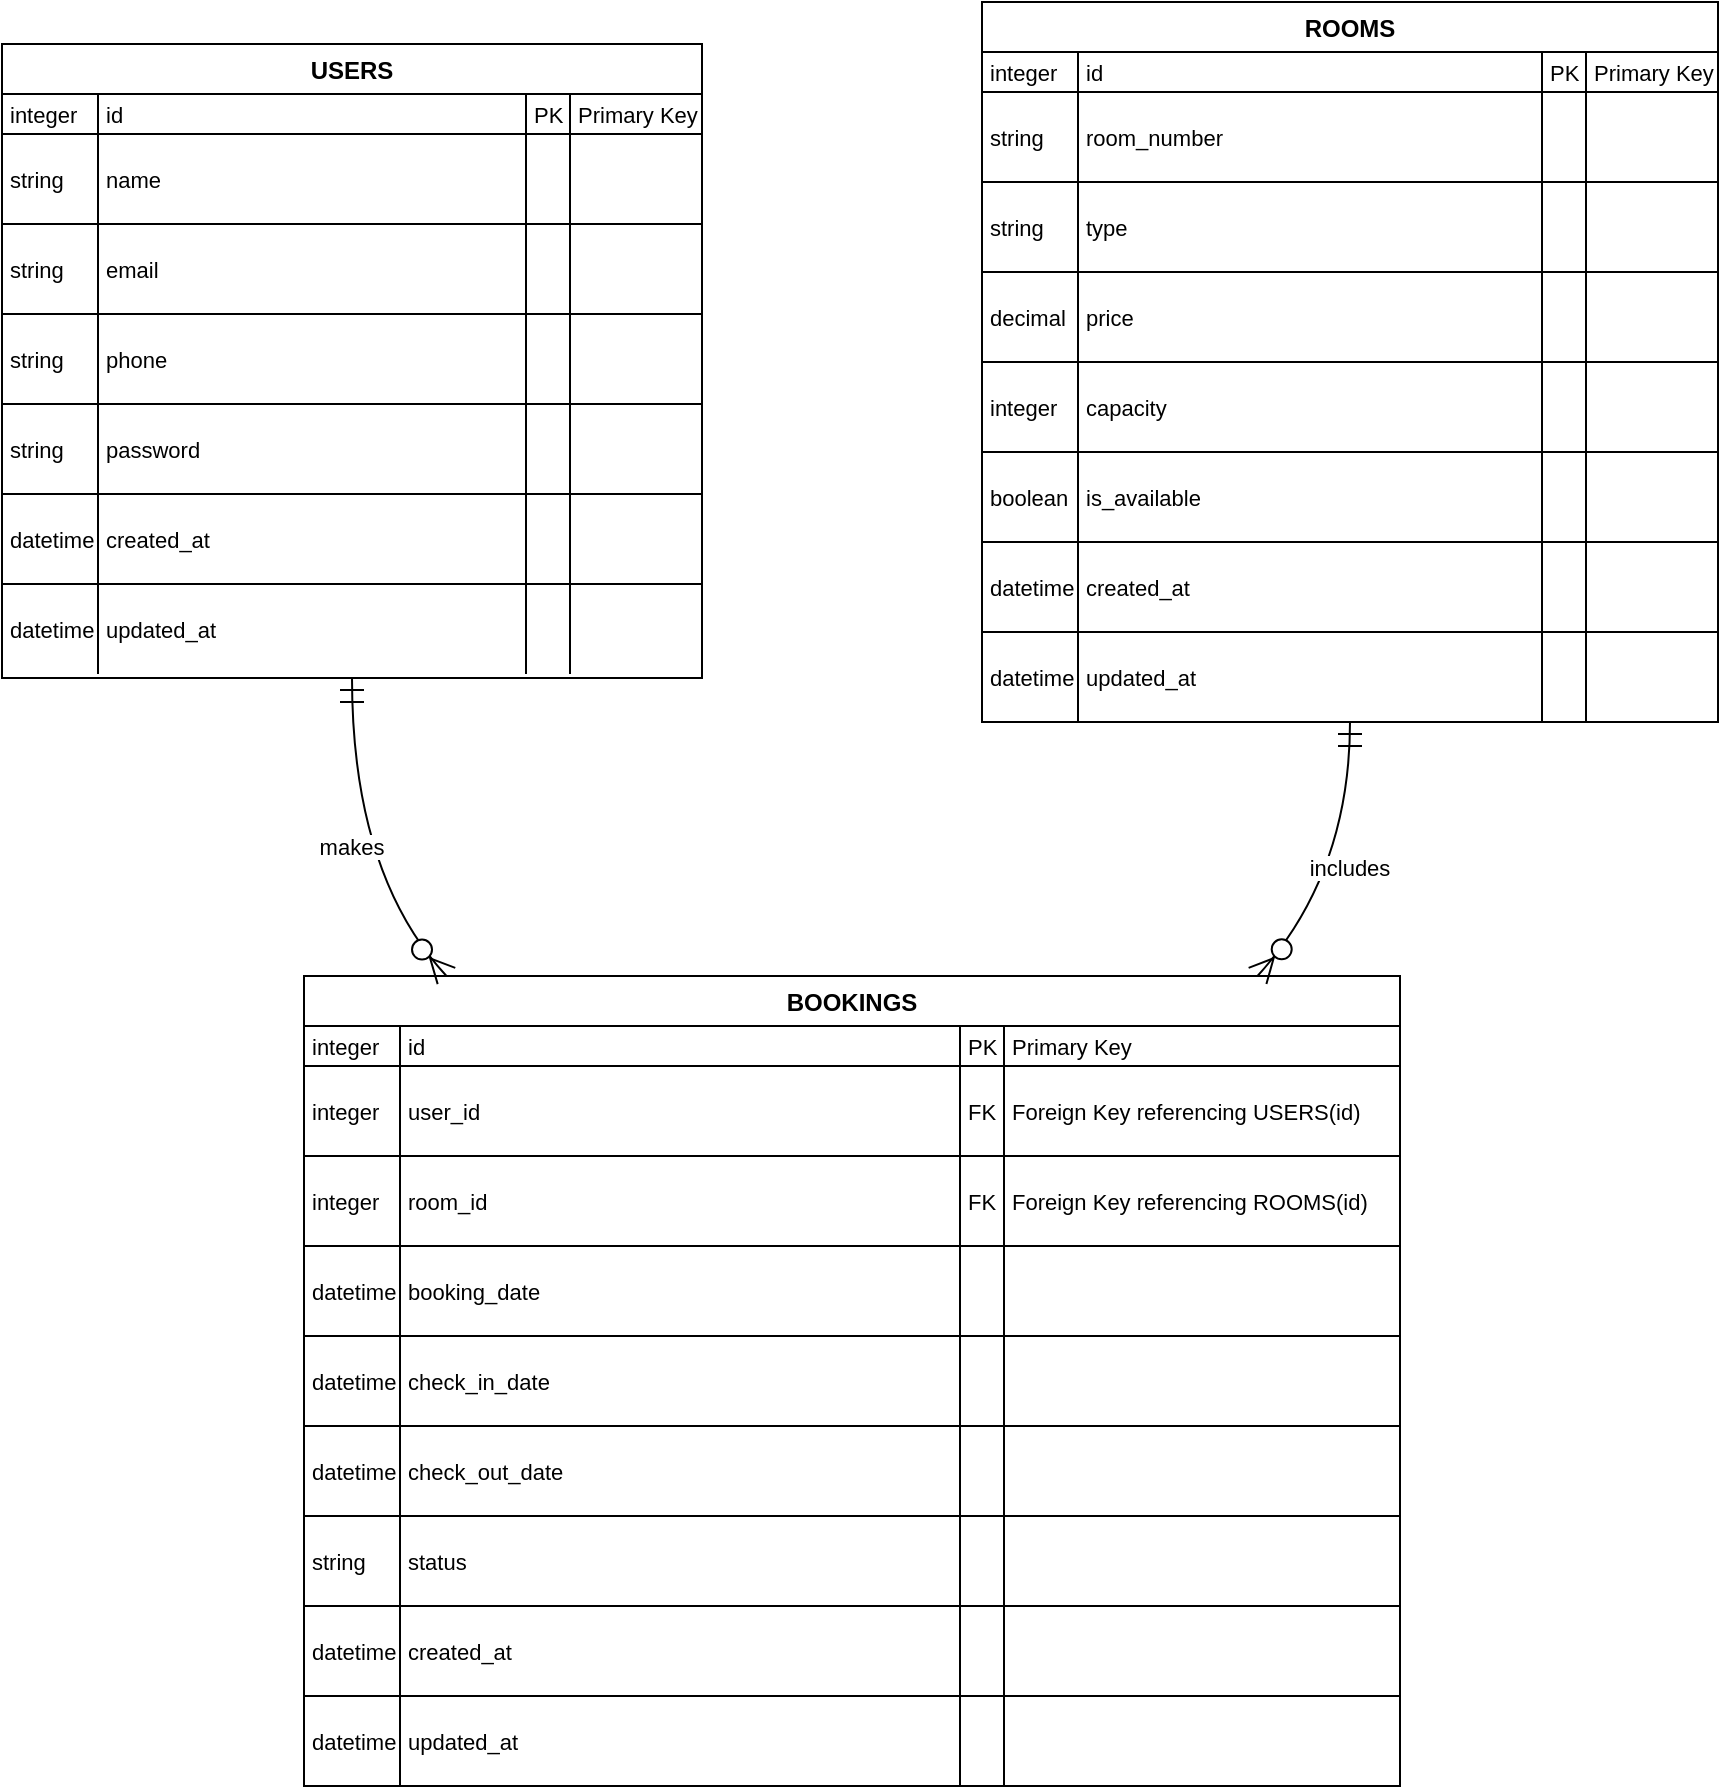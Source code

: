 <mxfile version="28.1.2">
  <diagram name="Halaman-1" id="dI81sPS_uqOxOyNuYDgH">
    <mxGraphModel dx="1042" dy="527" grid="1" gridSize="10" guides="1" tooltips="1" connect="1" arrows="1" fold="1" page="1" pageScale="1" pageWidth="827" pageHeight="1169" math="0" shadow="0">
      <root>
        <mxCell id="0" />
        <mxCell id="1" parent="0" />
        <mxCell id="2" value="USERS" style="shape=table;startSize=25;container=1;collapsible=0;childLayout=tableLayout;fixedRows=1;rowLines=1;fontStyle=1;align=center;resizeLast=1;" parent="1" vertex="1">
          <mxGeometry x="8" y="29" width="350" height="317" as="geometry" />
        </mxCell>
        <mxCell id="3" style="shape=tableRow;horizontal=0;startSize=0;swimlaneHead=0;swimlaneBody=0;fillColor=none;collapsible=0;dropTarget=0;points=[[0,0.5],[1,0.5]];portConstraint=eastwest;top=0;left=0;right=0;bottom=0;" parent="2" vertex="1">
          <mxGeometry y="25" width="350" height="20" as="geometry" />
        </mxCell>
        <mxCell id="4" value="integer" style="shape=partialRectangle;connectable=0;fillColor=none;top=0;left=0;bottom=0;right=0;align=left;spacingLeft=2;overflow=hidden;fontSize=11;" parent="3" vertex="1">
          <mxGeometry width="48" height="20" as="geometry">
            <mxRectangle width="48" height="20" as="alternateBounds" />
          </mxGeometry>
        </mxCell>
        <mxCell id="5" value="id" style="shape=partialRectangle;connectable=0;fillColor=none;top=0;left=0;bottom=0;right=0;align=left;spacingLeft=2;overflow=hidden;fontSize=11;" parent="3" vertex="1">
          <mxGeometry x="48" width="214" height="20" as="geometry">
            <mxRectangle width="214" height="20" as="alternateBounds" />
          </mxGeometry>
        </mxCell>
        <mxCell id="6" value="PK" style="shape=partialRectangle;connectable=0;fillColor=none;top=0;left=0;bottom=0;right=0;align=left;spacingLeft=2;overflow=hidden;fontSize=11;" parent="3" vertex="1">
          <mxGeometry x="262" width="22" height="20" as="geometry">
            <mxRectangle width="22" height="20" as="alternateBounds" />
          </mxGeometry>
        </mxCell>
        <mxCell id="7" value="Primary Key" style="shape=partialRectangle;connectable=0;fillColor=none;top=0;left=0;bottom=0;right=0;align=left;spacingLeft=2;overflow=hidden;fontSize=11;" parent="3" vertex="1">
          <mxGeometry x="284" width="66" height="20" as="geometry">
            <mxRectangle width="66" height="20" as="alternateBounds" />
          </mxGeometry>
        </mxCell>
        <mxCell id="8" style="shape=tableRow;horizontal=0;startSize=0;swimlaneHead=0;swimlaneBody=0;fillColor=none;collapsible=0;dropTarget=0;points=[[0,0.5],[1,0.5]];portConstraint=eastwest;top=0;left=0;right=0;bottom=0;" parent="2" vertex="1">
          <mxGeometry y="45" width="350" height="45" as="geometry" />
        </mxCell>
        <mxCell id="9" value="string" style="shape=partialRectangle;connectable=0;fillColor=none;top=0;left=0;bottom=0;right=0;align=left;spacingLeft=2;overflow=hidden;fontSize=11;" parent="8" vertex="1">
          <mxGeometry width="48" height="45" as="geometry">
            <mxRectangle width="48" height="45" as="alternateBounds" />
          </mxGeometry>
        </mxCell>
        <mxCell id="10" value="name" style="shape=partialRectangle;connectable=0;fillColor=none;top=0;left=0;bottom=0;right=0;align=left;spacingLeft=2;overflow=hidden;fontSize=11;" parent="8" vertex="1">
          <mxGeometry x="48" width="214" height="45" as="geometry">
            <mxRectangle width="214" height="45" as="alternateBounds" />
          </mxGeometry>
        </mxCell>
        <mxCell id="11" value="" style="shape=partialRectangle;connectable=0;fillColor=none;top=0;left=0;bottom=0;right=0;align=left;spacingLeft=2;overflow=hidden;fontSize=11;" parent="8" vertex="1">
          <mxGeometry x="262" width="22" height="45" as="geometry">
            <mxRectangle width="22" height="45" as="alternateBounds" />
          </mxGeometry>
        </mxCell>
        <mxCell id="12" value="" style="shape=partialRectangle;connectable=0;fillColor=none;top=0;left=0;bottom=0;right=0;align=left;spacingLeft=2;overflow=hidden;fontSize=11;" parent="8" vertex="1">
          <mxGeometry x="284" width="66" height="45" as="geometry">
            <mxRectangle width="66" height="45" as="alternateBounds" />
          </mxGeometry>
        </mxCell>
        <mxCell id="13" style="shape=tableRow;horizontal=0;startSize=0;swimlaneHead=0;swimlaneBody=0;fillColor=none;collapsible=0;dropTarget=0;points=[[0,0.5],[1,0.5]];portConstraint=eastwest;top=0;left=0;right=0;bottom=0;" parent="2" vertex="1">
          <mxGeometry y="90" width="350" height="45" as="geometry" />
        </mxCell>
        <mxCell id="14" value="string" style="shape=partialRectangle;connectable=0;fillColor=none;top=0;left=0;bottom=0;right=0;align=left;spacingLeft=2;overflow=hidden;fontSize=11;" parent="13" vertex="1">
          <mxGeometry width="48" height="45" as="geometry">
            <mxRectangle width="48" height="45" as="alternateBounds" />
          </mxGeometry>
        </mxCell>
        <mxCell id="15" value="email" style="shape=partialRectangle;connectable=0;fillColor=none;top=0;left=0;bottom=0;right=0;align=left;spacingLeft=2;overflow=hidden;fontSize=11;" parent="13" vertex="1">
          <mxGeometry x="48" width="214" height="45" as="geometry">
            <mxRectangle width="214" height="45" as="alternateBounds" />
          </mxGeometry>
        </mxCell>
        <mxCell id="16" value="" style="shape=partialRectangle;connectable=0;fillColor=none;top=0;left=0;bottom=0;right=0;align=left;spacingLeft=2;overflow=hidden;fontSize=11;" parent="13" vertex="1">
          <mxGeometry x="262" width="22" height="45" as="geometry">
            <mxRectangle width="22" height="45" as="alternateBounds" />
          </mxGeometry>
        </mxCell>
        <mxCell id="17" value="" style="shape=partialRectangle;connectable=0;fillColor=none;top=0;left=0;bottom=0;right=0;align=left;spacingLeft=2;overflow=hidden;fontSize=11;" parent="13" vertex="1">
          <mxGeometry x="284" width="66" height="45" as="geometry">
            <mxRectangle width="66" height="45" as="alternateBounds" />
          </mxGeometry>
        </mxCell>
        <mxCell id="18" style="shape=tableRow;horizontal=0;startSize=0;swimlaneHead=0;swimlaneBody=0;fillColor=none;collapsible=0;dropTarget=0;points=[[0,0.5],[1,0.5]];portConstraint=eastwest;top=0;left=0;right=0;bottom=0;" parent="2" vertex="1">
          <mxGeometry y="135" width="350" height="45" as="geometry" />
        </mxCell>
        <mxCell id="19" value="string" style="shape=partialRectangle;connectable=0;fillColor=none;top=0;left=0;bottom=0;right=0;align=left;spacingLeft=2;overflow=hidden;fontSize=11;" parent="18" vertex="1">
          <mxGeometry width="48" height="45" as="geometry">
            <mxRectangle width="48" height="45" as="alternateBounds" />
          </mxGeometry>
        </mxCell>
        <mxCell id="20" value="phone" style="shape=partialRectangle;connectable=0;fillColor=none;top=0;left=0;bottom=0;right=0;align=left;spacingLeft=2;overflow=hidden;fontSize=11;" parent="18" vertex="1">
          <mxGeometry x="48" width="214" height="45" as="geometry">
            <mxRectangle width="214" height="45" as="alternateBounds" />
          </mxGeometry>
        </mxCell>
        <mxCell id="21" value="" style="shape=partialRectangle;connectable=0;fillColor=none;top=0;left=0;bottom=0;right=0;align=left;spacingLeft=2;overflow=hidden;fontSize=11;" parent="18" vertex="1">
          <mxGeometry x="262" width="22" height="45" as="geometry">
            <mxRectangle width="22" height="45" as="alternateBounds" />
          </mxGeometry>
        </mxCell>
        <mxCell id="22" value="" style="shape=partialRectangle;connectable=0;fillColor=none;top=0;left=0;bottom=0;right=0;align=left;spacingLeft=2;overflow=hidden;fontSize=11;" parent="18" vertex="1">
          <mxGeometry x="284" width="66" height="45" as="geometry">
            <mxRectangle width="66" height="45" as="alternateBounds" />
          </mxGeometry>
        </mxCell>
        <mxCell id="23" style="shape=tableRow;horizontal=0;startSize=0;swimlaneHead=0;swimlaneBody=0;fillColor=none;collapsible=0;dropTarget=0;points=[[0,0.5],[1,0.5]];portConstraint=eastwest;top=0;left=0;right=0;bottom=0;" parent="2" vertex="1">
          <mxGeometry y="180" width="350" height="45" as="geometry" />
        </mxCell>
        <mxCell id="24" value="string" style="shape=partialRectangle;connectable=0;fillColor=none;top=0;left=0;bottom=0;right=0;align=left;spacingLeft=2;overflow=hidden;fontSize=11;" parent="23" vertex="1">
          <mxGeometry width="48" height="45" as="geometry">
            <mxRectangle width="48" height="45" as="alternateBounds" />
          </mxGeometry>
        </mxCell>
        <mxCell id="25" value="password" style="shape=partialRectangle;connectable=0;fillColor=none;top=0;left=0;bottom=0;right=0;align=left;spacingLeft=2;overflow=hidden;fontSize=11;" parent="23" vertex="1">
          <mxGeometry x="48" width="214" height="45" as="geometry">
            <mxRectangle width="214" height="45" as="alternateBounds" />
          </mxGeometry>
        </mxCell>
        <mxCell id="26" value="" style="shape=partialRectangle;connectable=0;fillColor=none;top=0;left=0;bottom=0;right=0;align=left;spacingLeft=2;overflow=hidden;fontSize=11;" parent="23" vertex="1">
          <mxGeometry x="262" width="22" height="45" as="geometry">
            <mxRectangle width="22" height="45" as="alternateBounds" />
          </mxGeometry>
        </mxCell>
        <mxCell id="27" value="" style="shape=partialRectangle;connectable=0;fillColor=none;top=0;left=0;bottom=0;right=0;align=left;spacingLeft=2;overflow=hidden;fontSize=11;" parent="23" vertex="1">
          <mxGeometry x="284" width="66" height="45" as="geometry">
            <mxRectangle width="66" height="45" as="alternateBounds" />
          </mxGeometry>
        </mxCell>
        <mxCell id="28" style="shape=tableRow;horizontal=0;startSize=0;swimlaneHead=0;swimlaneBody=0;fillColor=none;collapsible=0;dropTarget=0;points=[[0,0.5],[1,0.5]];portConstraint=eastwest;top=0;left=0;right=0;bottom=0;" parent="2" vertex="1">
          <mxGeometry y="225" width="350" height="45" as="geometry" />
        </mxCell>
        <mxCell id="29" value="datetime" style="shape=partialRectangle;connectable=0;fillColor=none;top=0;left=0;bottom=0;right=0;align=left;spacingLeft=2;overflow=hidden;fontSize=11;" parent="28" vertex="1">
          <mxGeometry width="48" height="45" as="geometry">
            <mxRectangle width="48" height="45" as="alternateBounds" />
          </mxGeometry>
        </mxCell>
        <mxCell id="30" value="created_at" style="shape=partialRectangle;connectable=0;fillColor=none;top=0;left=0;bottom=0;right=0;align=left;spacingLeft=2;overflow=hidden;fontSize=11;" parent="28" vertex="1">
          <mxGeometry x="48" width="214" height="45" as="geometry">
            <mxRectangle width="214" height="45" as="alternateBounds" />
          </mxGeometry>
        </mxCell>
        <mxCell id="31" value="" style="shape=partialRectangle;connectable=0;fillColor=none;top=0;left=0;bottom=0;right=0;align=left;spacingLeft=2;overflow=hidden;fontSize=11;" parent="28" vertex="1">
          <mxGeometry x="262" width="22" height="45" as="geometry">
            <mxRectangle width="22" height="45" as="alternateBounds" />
          </mxGeometry>
        </mxCell>
        <mxCell id="32" value="" style="shape=partialRectangle;connectable=0;fillColor=none;top=0;left=0;bottom=0;right=0;align=left;spacingLeft=2;overflow=hidden;fontSize=11;" parent="28" vertex="1">
          <mxGeometry x="284" width="66" height="45" as="geometry">
            <mxRectangle width="66" height="45" as="alternateBounds" />
          </mxGeometry>
        </mxCell>
        <mxCell id="33" style="shape=tableRow;horizontal=0;startSize=0;swimlaneHead=0;swimlaneBody=0;fillColor=none;collapsible=0;dropTarget=0;points=[[0,0.5],[1,0.5]];portConstraint=eastwest;top=0;left=0;right=0;bottom=0;" parent="2" vertex="1">
          <mxGeometry y="270" width="350" height="45" as="geometry" />
        </mxCell>
        <mxCell id="34" value="datetime" style="shape=partialRectangle;connectable=0;fillColor=none;top=0;left=0;bottom=0;right=0;align=left;spacingLeft=2;overflow=hidden;fontSize=11;" parent="33" vertex="1">
          <mxGeometry width="48" height="45" as="geometry">
            <mxRectangle width="48" height="45" as="alternateBounds" />
          </mxGeometry>
        </mxCell>
        <mxCell id="35" value="updated_at" style="shape=partialRectangle;connectable=0;fillColor=none;top=0;left=0;bottom=0;right=0;align=left;spacingLeft=2;overflow=hidden;fontSize=11;" parent="33" vertex="1">
          <mxGeometry x="48" width="214" height="45" as="geometry">
            <mxRectangle width="214" height="45" as="alternateBounds" />
          </mxGeometry>
        </mxCell>
        <mxCell id="36" value="" style="shape=partialRectangle;connectable=0;fillColor=none;top=0;left=0;bottom=0;right=0;align=left;spacingLeft=2;overflow=hidden;fontSize=11;" parent="33" vertex="1">
          <mxGeometry x="262" width="22" height="45" as="geometry">
            <mxRectangle width="22" height="45" as="alternateBounds" />
          </mxGeometry>
        </mxCell>
        <mxCell id="37" value="" style="shape=partialRectangle;connectable=0;fillColor=none;top=0;left=0;bottom=0;right=0;align=left;spacingLeft=2;overflow=hidden;fontSize=11;" parent="33" vertex="1">
          <mxGeometry x="284" width="66" height="45" as="geometry">
            <mxRectangle width="66" height="45" as="alternateBounds" />
          </mxGeometry>
        </mxCell>
        <mxCell id="38" value="ROOMS" style="shape=table;startSize=25;container=1;collapsible=0;childLayout=tableLayout;fixedRows=1;rowLines=1;fontStyle=1;align=center;resizeLast=1;" parent="1" vertex="1">
          <mxGeometry x="498" y="8" width="368" height="360" as="geometry" />
        </mxCell>
        <mxCell id="39" style="shape=tableRow;horizontal=0;startSize=0;swimlaneHead=0;swimlaneBody=0;fillColor=none;collapsible=0;dropTarget=0;points=[[0,0.5],[1,0.5]];portConstraint=eastwest;top=0;left=0;right=0;bottom=0;" parent="38" vertex="1">
          <mxGeometry y="25" width="368" height="20" as="geometry" />
        </mxCell>
        <mxCell id="40" value="integer" style="shape=partialRectangle;connectable=0;fillColor=none;top=0;left=0;bottom=0;right=0;align=left;spacingLeft=2;overflow=hidden;fontSize=11;" parent="39" vertex="1">
          <mxGeometry width="48" height="20" as="geometry">
            <mxRectangle width="48" height="20" as="alternateBounds" />
          </mxGeometry>
        </mxCell>
        <mxCell id="41" value="id" style="shape=partialRectangle;connectable=0;fillColor=none;top=0;left=0;bottom=0;right=0;align=left;spacingLeft=2;overflow=hidden;fontSize=11;" parent="39" vertex="1">
          <mxGeometry x="48" width="232" height="20" as="geometry">
            <mxRectangle width="232" height="20" as="alternateBounds" />
          </mxGeometry>
        </mxCell>
        <mxCell id="42" value="PK" style="shape=partialRectangle;connectable=0;fillColor=none;top=0;left=0;bottom=0;right=0;align=left;spacingLeft=2;overflow=hidden;fontSize=11;" parent="39" vertex="1">
          <mxGeometry x="280" width="22" height="20" as="geometry">
            <mxRectangle width="22" height="20" as="alternateBounds" />
          </mxGeometry>
        </mxCell>
        <mxCell id="43" value="Primary Key" style="shape=partialRectangle;connectable=0;fillColor=none;top=0;left=0;bottom=0;right=0;align=left;spacingLeft=2;overflow=hidden;fontSize=11;" parent="39" vertex="1">
          <mxGeometry x="302" width="66" height="20" as="geometry">
            <mxRectangle width="66" height="20" as="alternateBounds" />
          </mxGeometry>
        </mxCell>
        <mxCell id="44" style="shape=tableRow;horizontal=0;startSize=0;swimlaneHead=0;swimlaneBody=0;fillColor=none;collapsible=0;dropTarget=0;points=[[0,0.5],[1,0.5]];portConstraint=eastwest;top=0;left=0;right=0;bottom=0;" parent="38" vertex="1">
          <mxGeometry y="45" width="368" height="45" as="geometry" />
        </mxCell>
        <mxCell id="45" value="string" style="shape=partialRectangle;connectable=0;fillColor=none;top=0;left=0;bottom=0;right=0;align=left;spacingLeft=2;overflow=hidden;fontSize=11;" parent="44" vertex="1">
          <mxGeometry width="48" height="45" as="geometry">
            <mxRectangle width="48" height="45" as="alternateBounds" />
          </mxGeometry>
        </mxCell>
        <mxCell id="46" value="room_number" style="shape=partialRectangle;connectable=0;fillColor=none;top=0;left=0;bottom=0;right=0;align=left;spacingLeft=2;overflow=hidden;fontSize=11;" parent="44" vertex="1">
          <mxGeometry x="48" width="232" height="45" as="geometry">
            <mxRectangle width="232" height="45" as="alternateBounds" />
          </mxGeometry>
        </mxCell>
        <mxCell id="47" value="" style="shape=partialRectangle;connectable=0;fillColor=none;top=0;left=0;bottom=0;right=0;align=left;spacingLeft=2;overflow=hidden;fontSize=11;" parent="44" vertex="1">
          <mxGeometry x="280" width="22" height="45" as="geometry">
            <mxRectangle width="22" height="45" as="alternateBounds" />
          </mxGeometry>
        </mxCell>
        <mxCell id="48" value="" style="shape=partialRectangle;connectable=0;fillColor=none;top=0;left=0;bottom=0;right=0;align=left;spacingLeft=2;overflow=hidden;fontSize=11;" parent="44" vertex="1">
          <mxGeometry x="302" width="66" height="45" as="geometry">
            <mxRectangle width="66" height="45" as="alternateBounds" />
          </mxGeometry>
        </mxCell>
        <mxCell id="49" style="shape=tableRow;horizontal=0;startSize=0;swimlaneHead=0;swimlaneBody=0;fillColor=none;collapsible=0;dropTarget=0;points=[[0,0.5],[1,0.5]];portConstraint=eastwest;top=0;left=0;right=0;bottom=0;" parent="38" vertex="1">
          <mxGeometry y="90" width="368" height="45" as="geometry" />
        </mxCell>
        <mxCell id="50" value="string" style="shape=partialRectangle;connectable=0;fillColor=none;top=0;left=0;bottom=0;right=0;align=left;spacingLeft=2;overflow=hidden;fontSize=11;" parent="49" vertex="1">
          <mxGeometry width="48" height="45" as="geometry">
            <mxRectangle width="48" height="45" as="alternateBounds" />
          </mxGeometry>
        </mxCell>
        <mxCell id="51" value="type" style="shape=partialRectangle;connectable=0;fillColor=none;top=0;left=0;bottom=0;right=0;align=left;spacingLeft=2;overflow=hidden;fontSize=11;" parent="49" vertex="1">
          <mxGeometry x="48" width="232" height="45" as="geometry">
            <mxRectangle width="232" height="45" as="alternateBounds" />
          </mxGeometry>
        </mxCell>
        <mxCell id="52" value="" style="shape=partialRectangle;connectable=0;fillColor=none;top=0;left=0;bottom=0;right=0;align=left;spacingLeft=2;overflow=hidden;fontSize=11;" parent="49" vertex="1">
          <mxGeometry x="280" width="22" height="45" as="geometry">
            <mxRectangle width="22" height="45" as="alternateBounds" />
          </mxGeometry>
        </mxCell>
        <mxCell id="53" value="" style="shape=partialRectangle;connectable=0;fillColor=none;top=0;left=0;bottom=0;right=0;align=left;spacingLeft=2;overflow=hidden;fontSize=11;" parent="49" vertex="1">
          <mxGeometry x="302" width="66" height="45" as="geometry">
            <mxRectangle width="66" height="45" as="alternateBounds" />
          </mxGeometry>
        </mxCell>
        <mxCell id="54" style="shape=tableRow;horizontal=0;startSize=0;swimlaneHead=0;swimlaneBody=0;fillColor=none;collapsible=0;dropTarget=0;points=[[0,0.5],[1,0.5]];portConstraint=eastwest;top=0;left=0;right=0;bottom=0;" parent="38" vertex="1">
          <mxGeometry y="135" width="368" height="45" as="geometry" />
        </mxCell>
        <mxCell id="55" value="decimal" style="shape=partialRectangle;connectable=0;fillColor=none;top=0;left=0;bottom=0;right=0;align=left;spacingLeft=2;overflow=hidden;fontSize=11;" parent="54" vertex="1">
          <mxGeometry width="48" height="45" as="geometry">
            <mxRectangle width="48" height="45" as="alternateBounds" />
          </mxGeometry>
        </mxCell>
        <mxCell id="56" value="price" style="shape=partialRectangle;connectable=0;fillColor=none;top=0;left=0;bottom=0;right=0;align=left;spacingLeft=2;overflow=hidden;fontSize=11;" parent="54" vertex="1">
          <mxGeometry x="48" width="232" height="45" as="geometry">
            <mxRectangle width="232" height="45" as="alternateBounds" />
          </mxGeometry>
        </mxCell>
        <mxCell id="57" value="" style="shape=partialRectangle;connectable=0;fillColor=none;top=0;left=0;bottom=0;right=0;align=left;spacingLeft=2;overflow=hidden;fontSize=11;" parent="54" vertex="1">
          <mxGeometry x="280" width="22" height="45" as="geometry">
            <mxRectangle width="22" height="45" as="alternateBounds" />
          </mxGeometry>
        </mxCell>
        <mxCell id="58" value="" style="shape=partialRectangle;connectable=0;fillColor=none;top=0;left=0;bottom=0;right=0;align=left;spacingLeft=2;overflow=hidden;fontSize=11;" parent="54" vertex="1">
          <mxGeometry x="302" width="66" height="45" as="geometry">
            <mxRectangle width="66" height="45" as="alternateBounds" />
          </mxGeometry>
        </mxCell>
        <mxCell id="59" style="shape=tableRow;horizontal=0;startSize=0;swimlaneHead=0;swimlaneBody=0;fillColor=none;collapsible=0;dropTarget=0;points=[[0,0.5],[1,0.5]];portConstraint=eastwest;top=0;left=0;right=0;bottom=0;" parent="38" vertex="1">
          <mxGeometry y="180" width="368" height="45" as="geometry" />
        </mxCell>
        <mxCell id="60" value="integer" style="shape=partialRectangle;connectable=0;fillColor=none;top=0;left=0;bottom=0;right=0;align=left;spacingLeft=2;overflow=hidden;fontSize=11;" parent="59" vertex="1">
          <mxGeometry width="48" height="45" as="geometry">
            <mxRectangle width="48" height="45" as="alternateBounds" />
          </mxGeometry>
        </mxCell>
        <mxCell id="61" value="capacity" style="shape=partialRectangle;connectable=0;fillColor=none;top=0;left=0;bottom=0;right=0;align=left;spacingLeft=2;overflow=hidden;fontSize=11;" parent="59" vertex="1">
          <mxGeometry x="48" width="232" height="45" as="geometry">
            <mxRectangle width="232" height="45" as="alternateBounds" />
          </mxGeometry>
        </mxCell>
        <mxCell id="62" value="" style="shape=partialRectangle;connectable=0;fillColor=none;top=0;left=0;bottom=0;right=0;align=left;spacingLeft=2;overflow=hidden;fontSize=11;" parent="59" vertex="1">
          <mxGeometry x="280" width="22" height="45" as="geometry">
            <mxRectangle width="22" height="45" as="alternateBounds" />
          </mxGeometry>
        </mxCell>
        <mxCell id="63" value="" style="shape=partialRectangle;connectable=0;fillColor=none;top=0;left=0;bottom=0;right=0;align=left;spacingLeft=2;overflow=hidden;fontSize=11;" parent="59" vertex="1">
          <mxGeometry x="302" width="66" height="45" as="geometry">
            <mxRectangle width="66" height="45" as="alternateBounds" />
          </mxGeometry>
        </mxCell>
        <mxCell id="64" style="shape=tableRow;horizontal=0;startSize=0;swimlaneHead=0;swimlaneBody=0;fillColor=none;collapsible=0;dropTarget=0;points=[[0,0.5],[1,0.5]];portConstraint=eastwest;top=0;left=0;right=0;bottom=0;" parent="38" vertex="1">
          <mxGeometry y="225" width="368" height="45" as="geometry" />
        </mxCell>
        <mxCell id="65" value="boolean" style="shape=partialRectangle;connectable=0;fillColor=none;top=0;left=0;bottom=0;right=0;align=left;spacingLeft=2;overflow=hidden;fontSize=11;" parent="64" vertex="1">
          <mxGeometry width="48" height="45" as="geometry">
            <mxRectangle width="48" height="45" as="alternateBounds" />
          </mxGeometry>
        </mxCell>
        <mxCell id="66" value="is_available" style="shape=partialRectangle;connectable=0;fillColor=none;top=0;left=0;bottom=0;right=0;align=left;spacingLeft=2;overflow=hidden;fontSize=11;" parent="64" vertex="1">
          <mxGeometry x="48" width="232" height="45" as="geometry">
            <mxRectangle width="232" height="45" as="alternateBounds" />
          </mxGeometry>
        </mxCell>
        <mxCell id="67" value="" style="shape=partialRectangle;connectable=0;fillColor=none;top=0;left=0;bottom=0;right=0;align=left;spacingLeft=2;overflow=hidden;fontSize=11;" parent="64" vertex="1">
          <mxGeometry x="280" width="22" height="45" as="geometry">
            <mxRectangle width="22" height="45" as="alternateBounds" />
          </mxGeometry>
        </mxCell>
        <mxCell id="68" value="" style="shape=partialRectangle;connectable=0;fillColor=none;top=0;left=0;bottom=0;right=0;align=left;spacingLeft=2;overflow=hidden;fontSize=11;" parent="64" vertex="1">
          <mxGeometry x="302" width="66" height="45" as="geometry">
            <mxRectangle width="66" height="45" as="alternateBounds" />
          </mxGeometry>
        </mxCell>
        <mxCell id="69" style="shape=tableRow;horizontal=0;startSize=0;swimlaneHead=0;swimlaneBody=0;fillColor=none;collapsible=0;dropTarget=0;points=[[0,0.5],[1,0.5]];portConstraint=eastwest;top=0;left=0;right=0;bottom=0;" parent="38" vertex="1">
          <mxGeometry y="270" width="368" height="45" as="geometry" />
        </mxCell>
        <mxCell id="70" value="datetime" style="shape=partialRectangle;connectable=0;fillColor=none;top=0;left=0;bottom=0;right=0;align=left;spacingLeft=2;overflow=hidden;fontSize=11;" parent="69" vertex="1">
          <mxGeometry width="48" height="45" as="geometry">
            <mxRectangle width="48" height="45" as="alternateBounds" />
          </mxGeometry>
        </mxCell>
        <mxCell id="71" value="created_at" style="shape=partialRectangle;connectable=0;fillColor=none;top=0;left=0;bottom=0;right=0;align=left;spacingLeft=2;overflow=hidden;fontSize=11;" parent="69" vertex="1">
          <mxGeometry x="48" width="232" height="45" as="geometry">
            <mxRectangle width="232" height="45" as="alternateBounds" />
          </mxGeometry>
        </mxCell>
        <mxCell id="72" value="" style="shape=partialRectangle;connectable=0;fillColor=none;top=0;left=0;bottom=0;right=0;align=left;spacingLeft=2;overflow=hidden;fontSize=11;" parent="69" vertex="1">
          <mxGeometry x="280" width="22" height="45" as="geometry">
            <mxRectangle width="22" height="45" as="alternateBounds" />
          </mxGeometry>
        </mxCell>
        <mxCell id="73" value="" style="shape=partialRectangle;connectable=0;fillColor=none;top=0;left=0;bottom=0;right=0;align=left;spacingLeft=2;overflow=hidden;fontSize=11;" parent="69" vertex="1">
          <mxGeometry x="302" width="66" height="45" as="geometry">
            <mxRectangle width="66" height="45" as="alternateBounds" />
          </mxGeometry>
        </mxCell>
        <mxCell id="74" style="shape=tableRow;horizontal=0;startSize=0;swimlaneHead=0;swimlaneBody=0;fillColor=none;collapsible=0;dropTarget=0;points=[[0,0.5],[1,0.5]];portConstraint=eastwest;top=0;left=0;right=0;bottom=0;" parent="38" vertex="1">
          <mxGeometry y="315" width="368" height="45" as="geometry" />
        </mxCell>
        <mxCell id="75" value="datetime" style="shape=partialRectangle;connectable=0;fillColor=none;top=0;left=0;bottom=0;right=0;align=left;spacingLeft=2;overflow=hidden;fontSize=11;" parent="74" vertex="1">
          <mxGeometry width="48" height="45" as="geometry">
            <mxRectangle width="48" height="45" as="alternateBounds" />
          </mxGeometry>
        </mxCell>
        <mxCell id="76" value="updated_at" style="shape=partialRectangle;connectable=0;fillColor=none;top=0;left=0;bottom=0;right=0;align=left;spacingLeft=2;overflow=hidden;fontSize=11;" parent="74" vertex="1">
          <mxGeometry x="48" width="232" height="45" as="geometry">
            <mxRectangle width="232" height="45" as="alternateBounds" />
          </mxGeometry>
        </mxCell>
        <mxCell id="77" value="" style="shape=partialRectangle;connectable=0;fillColor=none;top=0;left=0;bottom=0;right=0;align=left;spacingLeft=2;overflow=hidden;fontSize=11;" parent="74" vertex="1">
          <mxGeometry x="280" width="22" height="45" as="geometry">
            <mxRectangle width="22" height="45" as="alternateBounds" />
          </mxGeometry>
        </mxCell>
        <mxCell id="78" value="" style="shape=partialRectangle;connectable=0;fillColor=none;top=0;left=0;bottom=0;right=0;align=left;spacingLeft=2;overflow=hidden;fontSize=11;" parent="74" vertex="1">
          <mxGeometry x="302" width="66" height="45" as="geometry">
            <mxRectangle width="66" height="45" as="alternateBounds" />
          </mxGeometry>
        </mxCell>
        <mxCell id="79" value="BOOKINGS" style="shape=table;startSize=25;container=1;collapsible=0;childLayout=tableLayout;fixedRows=1;rowLines=1;fontStyle=1;align=center;resizeLast=1;" parent="1" vertex="1">
          <mxGeometry x="159" y="495" width="548" height="405" as="geometry" />
        </mxCell>
        <mxCell id="80" style="shape=tableRow;horizontal=0;startSize=0;swimlaneHead=0;swimlaneBody=0;fillColor=none;collapsible=0;dropTarget=0;points=[[0,0.5],[1,0.5]];portConstraint=eastwest;top=0;left=0;right=0;bottom=0;" parent="79" vertex="1">
          <mxGeometry y="25" width="548" height="20" as="geometry" />
        </mxCell>
        <mxCell id="81" value="integer" style="shape=partialRectangle;connectable=0;fillColor=none;top=0;left=0;bottom=0;right=0;align=left;spacingLeft=2;overflow=hidden;fontSize=11;" parent="80" vertex="1">
          <mxGeometry width="48" height="20" as="geometry">
            <mxRectangle width="48" height="20" as="alternateBounds" />
          </mxGeometry>
        </mxCell>
        <mxCell id="82" value="id" style="shape=partialRectangle;connectable=0;fillColor=none;top=0;left=0;bottom=0;right=0;align=left;spacingLeft=2;overflow=hidden;fontSize=11;" parent="80" vertex="1">
          <mxGeometry x="48" width="280" height="20" as="geometry">
            <mxRectangle width="280" height="20" as="alternateBounds" />
          </mxGeometry>
        </mxCell>
        <mxCell id="83" value="PK" style="shape=partialRectangle;connectable=0;fillColor=none;top=0;left=0;bottom=0;right=0;align=left;spacingLeft=2;overflow=hidden;fontSize=11;" parent="80" vertex="1">
          <mxGeometry x="328" width="22" height="20" as="geometry">
            <mxRectangle width="22" height="20" as="alternateBounds" />
          </mxGeometry>
        </mxCell>
        <mxCell id="84" value="Primary Key" style="shape=partialRectangle;connectable=0;fillColor=none;top=0;left=0;bottom=0;right=0;align=left;spacingLeft=2;overflow=hidden;fontSize=11;" parent="80" vertex="1">
          <mxGeometry x="350" width="198" height="20" as="geometry">
            <mxRectangle width="198" height="20" as="alternateBounds" />
          </mxGeometry>
        </mxCell>
        <mxCell id="85" style="shape=tableRow;horizontal=0;startSize=0;swimlaneHead=0;swimlaneBody=0;fillColor=none;collapsible=0;dropTarget=0;points=[[0,0.5],[1,0.5]];portConstraint=eastwest;top=0;left=0;right=0;bottom=0;" parent="79" vertex="1">
          <mxGeometry y="45" width="548" height="45" as="geometry" />
        </mxCell>
        <mxCell id="86" value="integer" style="shape=partialRectangle;connectable=0;fillColor=none;top=0;left=0;bottom=0;right=0;align=left;spacingLeft=2;overflow=hidden;fontSize=11;" parent="85" vertex="1">
          <mxGeometry width="48" height="45" as="geometry">
            <mxRectangle width="48" height="45" as="alternateBounds" />
          </mxGeometry>
        </mxCell>
        <mxCell id="87" value="user_id" style="shape=partialRectangle;connectable=0;fillColor=none;top=0;left=0;bottom=0;right=0;align=left;spacingLeft=2;overflow=hidden;fontSize=11;" parent="85" vertex="1">
          <mxGeometry x="48" width="280" height="45" as="geometry">
            <mxRectangle width="280" height="45" as="alternateBounds" />
          </mxGeometry>
        </mxCell>
        <mxCell id="88" value="FK" style="shape=partialRectangle;connectable=0;fillColor=none;top=0;left=0;bottom=0;right=0;align=left;spacingLeft=2;overflow=hidden;fontSize=11;" parent="85" vertex="1">
          <mxGeometry x="328" width="22" height="45" as="geometry">
            <mxRectangle width="22" height="45" as="alternateBounds" />
          </mxGeometry>
        </mxCell>
        <mxCell id="89" value="Foreign Key referencing USERS(id)" style="shape=partialRectangle;connectable=0;fillColor=none;top=0;left=0;bottom=0;right=0;align=left;spacingLeft=2;overflow=hidden;fontSize=11;" parent="85" vertex="1">
          <mxGeometry x="350" width="198" height="45" as="geometry">
            <mxRectangle width="198" height="45" as="alternateBounds" />
          </mxGeometry>
        </mxCell>
        <mxCell id="90" style="shape=tableRow;horizontal=0;startSize=0;swimlaneHead=0;swimlaneBody=0;fillColor=none;collapsible=0;dropTarget=0;points=[[0,0.5],[1,0.5]];portConstraint=eastwest;top=0;left=0;right=0;bottom=0;" parent="79" vertex="1">
          <mxGeometry y="90" width="548" height="45" as="geometry" />
        </mxCell>
        <mxCell id="91" value="integer" style="shape=partialRectangle;connectable=0;fillColor=none;top=0;left=0;bottom=0;right=0;align=left;spacingLeft=2;overflow=hidden;fontSize=11;" parent="90" vertex="1">
          <mxGeometry width="48" height="45" as="geometry">
            <mxRectangle width="48" height="45" as="alternateBounds" />
          </mxGeometry>
        </mxCell>
        <mxCell id="92" value="room_id" style="shape=partialRectangle;connectable=0;fillColor=none;top=0;left=0;bottom=0;right=0;align=left;spacingLeft=2;overflow=hidden;fontSize=11;" parent="90" vertex="1">
          <mxGeometry x="48" width="280" height="45" as="geometry">
            <mxRectangle width="280" height="45" as="alternateBounds" />
          </mxGeometry>
        </mxCell>
        <mxCell id="93" value="FK" style="shape=partialRectangle;connectable=0;fillColor=none;top=0;left=0;bottom=0;right=0;align=left;spacingLeft=2;overflow=hidden;fontSize=11;" parent="90" vertex="1">
          <mxGeometry x="328" width="22" height="45" as="geometry">
            <mxRectangle width="22" height="45" as="alternateBounds" />
          </mxGeometry>
        </mxCell>
        <mxCell id="94" value="Foreign Key referencing ROOMS(id)" style="shape=partialRectangle;connectable=0;fillColor=none;top=0;left=0;bottom=0;right=0;align=left;spacingLeft=2;overflow=hidden;fontSize=11;" parent="90" vertex="1">
          <mxGeometry x="350" width="198" height="45" as="geometry">
            <mxRectangle width="198" height="45" as="alternateBounds" />
          </mxGeometry>
        </mxCell>
        <mxCell id="95" style="shape=tableRow;horizontal=0;startSize=0;swimlaneHead=0;swimlaneBody=0;fillColor=none;collapsible=0;dropTarget=0;points=[[0,0.5],[1,0.5]];portConstraint=eastwest;top=0;left=0;right=0;bottom=0;" parent="79" vertex="1">
          <mxGeometry y="135" width="548" height="45" as="geometry" />
        </mxCell>
        <mxCell id="96" value="datetime" style="shape=partialRectangle;connectable=0;fillColor=none;top=0;left=0;bottom=0;right=0;align=left;spacingLeft=2;overflow=hidden;fontSize=11;" parent="95" vertex="1">
          <mxGeometry width="48" height="45" as="geometry">
            <mxRectangle width="48" height="45" as="alternateBounds" />
          </mxGeometry>
        </mxCell>
        <mxCell id="97" value="booking_date" style="shape=partialRectangle;connectable=0;fillColor=none;top=0;left=0;bottom=0;right=0;align=left;spacingLeft=2;overflow=hidden;fontSize=11;" parent="95" vertex="1">
          <mxGeometry x="48" width="280" height="45" as="geometry">
            <mxRectangle width="280" height="45" as="alternateBounds" />
          </mxGeometry>
        </mxCell>
        <mxCell id="98" value="" style="shape=partialRectangle;connectable=0;fillColor=none;top=0;left=0;bottom=0;right=0;align=left;spacingLeft=2;overflow=hidden;fontSize=11;" parent="95" vertex="1">
          <mxGeometry x="328" width="22" height="45" as="geometry">
            <mxRectangle width="22" height="45" as="alternateBounds" />
          </mxGeometry>
        </mxCell>
        <mxCell id="99" value="" style="shape=partialRectangle;connectable=0;fillColor=none;top=0;left=0;bottom=0;right=0;align=left;spacingLeft=2;overflow=hidden;fontSize=11;" parent="95" vertex="1">
          <mxGeometry x="350" width="198" height="45" as="geometry">
            <mxRectangle width="198" height="45" as="alternateBounds" />
          </mxGeometry>
        </mxCell>
        <mxCell id="100" style="shape=tableRow;horizontal=0;startSize=0;swimlaneHead=0;swimlaneBody=0;fillColor=none;collapsible=0;dropTarget=0;points=[[0,0.5],[1,0.5]];portConstraint=eastwest;top=0;left=0;right=0;bottom=0;" parent="79" vertex="1">
          <mxGeometry y="180" width="548" height="45" as="geometry" />
        </mxCell>
        <mxCell id="101" value="datetime" style="shape=partialRectangle;connectable=0;fillColor=none;top=0;left=0;bottom=0;right=0;align=left;spacingLeft=2;overflow=hidden;fontSize=11;" parent="100" vertex="1">
          <mxGeometry width="48" height="45" as="geometry">
            <mxRectangle width="48" height="45" as="alternateBounds" />
          </mxGeometry>
        </mxCell>
        <mxCell id="102" value="check_in_date" style="shape=partialRectangle;connectable=0;fillColor=none;top=0;left=0;bottom=0;right=0;align=left;spacingLeft=2;overflow=hidden;fontSize=11;" parent="100" vertex="1">
          <mxGeometry x="48" width="280" height="45" as="geometry">
            <mxRectangle width="280" height="45" as="alternateBounds" />
          </mxGeometry>
        </mxCell>
        <mxCell id="103" value="" style="shape=partialRectangle;connectable=0;fillColor=none;top=0;left=0;bottom=0;right=0;align=left;spacingLeft=2;overflow=hidden;fontSize=11;" parent="100" vertex="1">
          <mxGeometry x="328" width="22" height="45" as="geometry">
            <mxRectangle width="22" height="45" as="alternateBounds" />
          </mxGeometry>
        </mxCell>
        <mxCell id="104" value="" style="shape=partialRectangle;connectable=0;fillColor=none;top=0;left=0;bottom=0;right=0;align=left;spacingLeft=2;overflow=hidden;fontSize=11;" parent="100" vertex="1">
          <mxGeometry x="350" width="198" height="45" as="geometry">
            <mxRectangle width="198" height="45" as="alternateBounds" />
          </mxGeometry>
        </mxCell>
        <mxCell id="105" style="shape=tableRow;horizontal=0;startSize=0;swimlaneHead=0;swimlaneBody=0;fillColor=none;collapsible=0;dropTarget=0;points=[[0,0.5],[1,0.5]];portConstraint=eastwest;top=0;left=0;right=0;bottom=0;" parent="79" vertex="1">
          <mxGeometry y="225" width="548" height="45" as="geometry" />
        </mxCell>
        <mxCell id="106" value="datetime" style="shape=partialRectangle;connectable=0;fillColor=none;top=0;left=0;bottom=0;right=0;align=left;spacingLeft=2;overflow=hidden;fontSize=11;" parent="105" vertex="1">
          <mxGeometry width="48" height="45" as="geometry">
            <mxRectangle width="48" height="45" as="alternateBounds" />
          </mxGeometry>
        </mxCell>
        <mxCell id="107" value="check_out_date" style="shape=partialRectangle;connectable=0;fillColor=none;top=0;left=0;bottom=0;right=0;align=left;spacingLeft=2;overflow=hidden;fontSize=11;" parent="105" vertex="1">
          <mxGeometry x="48" width="280" height="45" as="geometry">
            <mxRectangle width="280" height="45" as="alternateBounds" />
          </mxGeometry>
        </mxCell>
        <mxCell id="108" value="" style="shape=partialRectangle;connectable=0;fillColor=none;top=0;left=0;bottom=0;right=0;align=left;spacingLeft=2;overflow=hidden;fontSize=11;" parent="105" vertex="1">
          <mxGeometry x="328" width="22" height="45" as="geometry">
            <mxRectangle width="22" height="45" as="alternateBounds" />
          </mxGeometry>
        </mxCell>
        <mxCell id="109" value="" style="shape=partialRectangle;connectable=0;fillColor=none;top=0;left=0;bottom=0;right=0;align=left;spacingLeft=2;overflow=hidden;fontSize=11;" parent="105" vertex="1">
          <mxGeometry x="350" width="198" height="45" as="geometry">
            <mxRectangle width="198" height="45" as="alternateBounds" />
          </mxGeometry>
        </mxCell>
        <mxCell id="110" style="shape=tableRow;horizontal=0;startSize=0;swimlaneHead=0;swimlaneBody=0;fillColor=none;collapsible=0;dropTarget=0;points=[[0,0.5],[1,0.5]];portConstraint=eastwest;top=0;left=0;right=0;bottom=0;" parent="79" vertex="1">
          <mxGeometry y="270" width="548" height="45" as="geometry" />
        </mxCell>
        <mxCell id="111" value="string" style="shape=partialRectangle;connectable=0;fillColor=none;top=0;left=0;bottom=0;right=0;align=left;spacingLeft=2;overflow=hidden;fontSize=11;" parent="110" vertex="1">
          <mxGeometry width="48" height="45" as="geometry">
            <mxRectangle width="48" height="45" as="alternateBounds" />
          </mxGeometry>
        </mxCell>
        <mxCell id="112" value="status" style="shape=partialRectangle;connectable=0;fillColor=none;top=0;left=0;bottom=0;right=0;align=left;spacingLeft=2;overflow=hidden;fontSize=11;" parent="110" vertex="1">
          <mxGeometry x="48" width="280" height="45" as="geometry">
            <mxRectangle width="280" height="45" as="alternateBounds" />
          </mxGeometry>
        </mxCell>
        <mxCell id="113" value="" style="shape=partialRectangle;connectable=0;fillColor=none;top=0;left=0;bottom=0;right=0;align=left;spacingLeft=2;overflow=hidden;fontSize=11;" parent="110" vertex="1">
          <mxGeometry x="328" width="22" height="45" as="geometry">
            <mxRectangle width="22" height="45" as="alternateBounds" />
          </mxGeometry>
        </mxCell>
        <mxCell id="114" value="" style="shape=partialRectangle;connectable=0;fillColor=none;top=0;left=0;bottom=0;right=0;align=left;spacingLeft=2;overflow=hidden;fontSize=11;" parent="110" vertex="1">
          <mxGeometry x="350" width="198" height="45" as="geometry">
            <mxRectangle width="198" height="45" as="alternateBounds" />
          </mxGeometry>
        </mxCell>
        <mxCell id="115" style="shape=tableRow;horizontal=0;startSize=0;swimlaneHead=0;swimlaneBody=0;fillColor=none;collapsible=0;dropTarget=0;points=[[0,0.5],[1,0.5]];portConstraint=eastwest;top=0;left=0;right=0;bottom=0;" parent="79" vertex="1">
          <mxGeometry y="315" width="548" height="45" as="geometry" />
        </mxCell>
        <mxCell id="116" value="datetime" style="shape=partialRectangle;connectable=0;fillColor=none;top=0;left=0;bottom=0;right=0;align=left;spacingLeft=2;overflow=hidden;fontSize=11;" parent="115" vertex="1">
          <mxGeometry width="48" height="45" as="geometry">
            <mxRectangle width="48" height="45" as="alternateBounds" />
          </mxGeometry>
        </mxCell>
        <mxCell id="117" value="created_at" style="shape=partialRectangle;connectable=0;fillColor=none;top=0;left=0;bottom=0;right=0;align=left;spacingLeft=2;overflow=hidden;fontSize=11;" parent="115" vertex="1">
          <mxGeometry x="48" width="280" height="45" as="geometry">
            <mxRectangle width="280" height="45" as="alternateBounds" />
          </mxGeometry>
        </mxCell>
        <mxCell id="118" value="" style="shape=partialRectangle;connectable=0;fillColor=none;top=0;left=0;bottom=0;right=0;align=left;spacingLeft=2;overflow=hidden;fontSize=11;" parent="115" vertex="1">
          <mxGeometry x="328" width="22" height="45" as="geometry">
            <mxRectangle width="22" height="45" as="alternateBounds" />
          </mxGeometry>
        </mxCell>
        <mxCell id="119" value="" style="shape=partialRectangle;connectable=0;fillColor=none;top=0;left=0;bottom=0;right=0;align=left;spacingLeft=2;overflow=hidden;fontSize=11;" parent="115" vertex="1">
          <mxGeometry x="350" width="198" height="45" as="geometry">
            <mxRectangle width="198" height="45" as="alternateBounds" />
          </mxGeometry>
        </mxCell>
        <mxCell id="120" style="shape=tableRow;horizontal=0;startSize=0;swimlaneHead=0;swimlaneBody=0;fillColor=none;collapsible=0;dropTarget=0;points=[[0,0.5],[1,0.5]];portConstraint=eastwest;top=0;left=0;right=0;bottom=0;" parent="79" vertex="1">
          <mxGeometry y="360" width="548" height="45" as="geometry" />
        </mxCell>
        <mxCell id="121" value="datetime" style="shape=partialRectangle;connectable=0;fillColor=none;top=0;left=0;bottom=0;right=0;align=left;spacingLeft=2;overflow=hidden;fontSize=11;" parent="120" vertex="1">
          <mxGeometry width="48" height="45" as="geometry">
            <mxRectangle width="48" height="45" as="alternateBounds" />
          </mxGeometry>
        </mxCell>
        <mxCell id="122" value="updated_at" style="shape=partialRectangle;connectable=0;fillColor=none;top=0;left=0;bottom=0;right=0;align=left;spacingLeft=2;overflow=hidden;fontSize=11;" parent="120" vertex="1">
          <mxGeometry x="48" width="280" height="45" as="geometry">
            <mxRectangle width="280" height="45" as="alternateBounds" />
          </mxGeometry>
        </mxCell>
        <mxCell id="123" value="" style="shape=partialRectangle;connectable=0;fillColor=none;top=0;left=0;bottom=0;right=0;align=left;spacingLeft=2;overflow=hidden;fontSize=11;" parent="120" vertex="1">
          <mxGeometry x="328" width="22" height="45" as="geometry">
            <mxRectangle width="22" height="45" as="alternateBounds" />
          </mxGeometry>
        </mxCell>
        <mxCell id="124" value="" style="shape=partialRectangle;connectable=0;fillColor=none;top=0;left=0;bottom=0;right=0;align=left;spacingLeft=2;overflow=hidden;fontSize=11;" parent="120" vertex="1">
          <mxGeometry x="350" width="198" height="45" as="geometry">
            <mxRectangle width="198" height="45" as="alternateBounds" />
          </mxGeometry>
        </mxCell>
        <mxCell id="125" value="makes" style="curved=1;startArrow=ERmandOne;startSize=10;;endArrow=ERzeroToMany;endSize=10;;exitX=0.5;exitY=1;entryX=0.13;entryY=0;" parent="1" source="2" target="79" edge="1">
          <mxGeometry relative="1" as="geometry">
            <Array as="points">
              <mxPoint x="183" y="444" />
            </Array>
          </mxGeometry>
        </mxCell>
        <mxCell id="126" value="includes" style="curved=1;startArrow=ERmandOne;startSize=10;;endArrow=ERzeroToMany;endSize=10;;exitX=0.5;exitY=1;entryX=0.87;entryY=0;" parent="1" source="38" target="79" edge="1">
          <mxGeometry relative="1" as="geometry">
            <Array as="points">
              <mxPoint x="682" y="444" />
            </Array>
          </mxGeometry>
        </mxCell>
      </root>
    </mxGraphModel>
  </diagram>
</mxfile>
